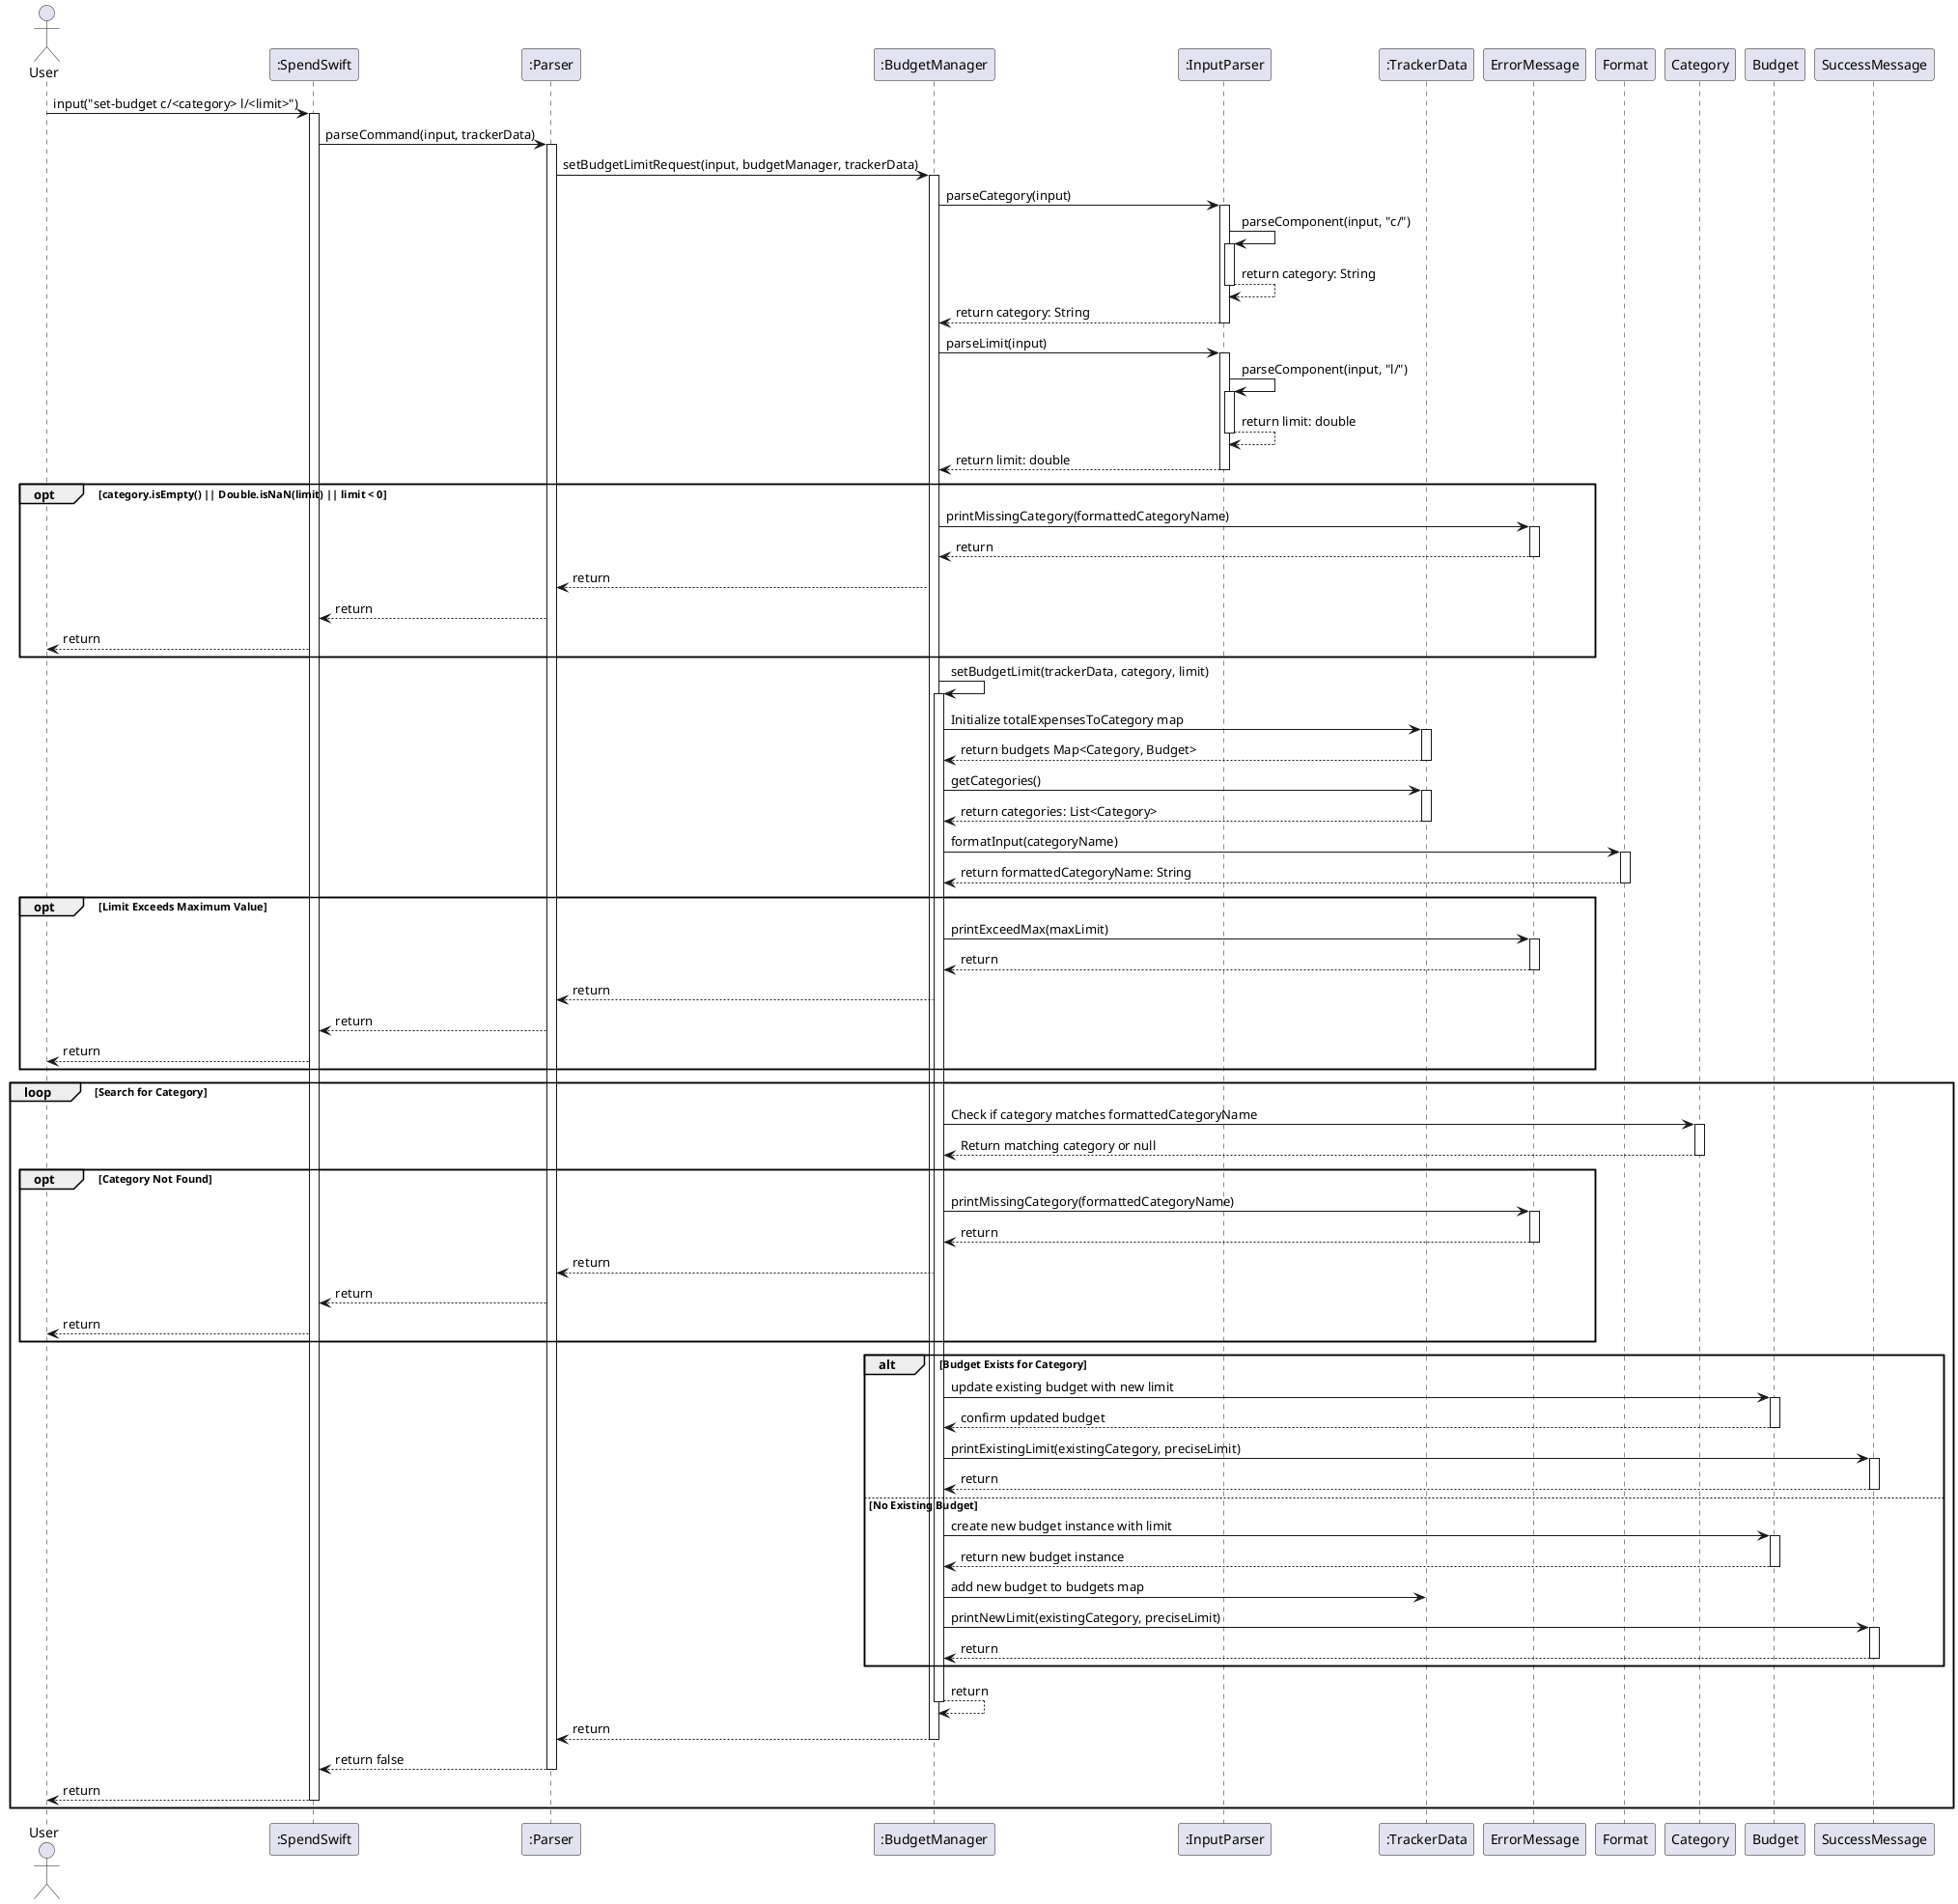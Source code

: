 @startuml

actor User
participant ":SpendSwift" as SpendSwift
participant ":Parser" as Parser
participant ":BudgetManager" as BudgetManager
participant ":InputParser" as InputParser
participant ":TrackerData" as TrackerData

User -> SpendSwift : input("set-budget c/<category> l/<limit>")
activate SpendSwift
SpendSwift -> Parser : parseCommand(input, trackerData)

activate Parser
Parser -> BudgetManager : setBudgetLimitRequest(input, budgetManager, trackerData)

activate BudgetManager
BudgetManager -> InputParser : parseCategory(input)
activate InputParser
InputParser -> InputParser : parseComponent(input, "c/")
    activate InputParser
    InputParser --> InputParser : return category: String
    deactivate InputParser
InputParser --> BudgetManager : return category: String
deactivate InputParser

BudgetManager -> InputParser : parseLimit(input)
activate InputParser
InputParser -> InputParser : parseComponent(input, "l/")
    activate InputParser
    InputParser --> InputParser : return limit: double
    deactivate InputParser
InputParser --> BudgetManager : return limit: double
deactivate InputParser

opt category.isEmpty() || Double.isNaN(limit) || limit < 0
    BudgetManager -> ErrorMessage : printMissingCategory(formattedCategoryName)
    activate ErrorMessage
    ErrorMessage --> BudgetManager : return
    deactivate ErrorMessage
    BudgetManager --> Parser : return
    Parser --> SpendSwift : return
    SpendSwift --> User : return
end

BudgetManager -> BudgetManager : setBudgetLimit(trackerData, category, limit)
activate BudgetManager

BudgetManager -> TrackerData : Initialize totalExpensesToCategory map
activate TrackerData
TrackerData --> BudgetManager : return budgets Map<Category, Budget>
deactivate TrackerData

BudgetManager -> TrackerData : getCategories()
activate TrackerData
TrackerData --> BudgetManager : return categories: List<Category>
deactivate TrackerData

BudgetManager -> Format : formatInput(categoryName)
activate Format
Format --> BudgetManager : return formattedCategoryName: String
deactivate Format

opt Limit Exceeds Maximum Value
    BudgetManager -> ErrorMessage : printExceedMax(maxLimit)
    activate ErrorMessage
    ErrorMessage --> BudgetManager : return
    deactivate ErrorMessage
    BudgetManager --> Parser : return
    Parser --> SpendSwift : return
    SpendSwift --> User : return
end

    loop Search for Category
        BudgetManager -> Category : Check if category matches formattedCategoryName
        activate Category
        Category --> BudgetManager : Return matching category or null
        deactivate Category

    opt Category Not Found
        BudgetManager -> ErrorMessage : printMissingCategory(formattedCategoryName)
        activate ErrorMessage
        ErrorMessage --> BudgetManager : return
        deactivate ErrorMessage
        BudgetManager --> Parser : return
        Parser --> SpendSwift : return
        SpendSwift --> User : return
    end

    alt Budget Exists for Category
        BudgetManager -> Budget : update existing budget with new limit
        activate Budget
        Budget --> BudgetManager : confirm updated budget
        deactivate Budget
        BudgetManager -> SuccessMessage : printExistingLimit(existingCategory, preciseLimit)
        activate SuccessMessage
        SuccessMessage --> BudgetManager : return
        deactivate SuccessMessage
    else No Existing Budget
        BudgetManager -> Budget : create new budget instance with limit
        activate Budget
        Budget --> BudgetManager : return new budget instance
        deactivate Budget
        BudgetManager -> TrackerData : add new budget to budgets map
        BudgetManager -> SuccessMessage : printNewLimit(existingCategory, preciseLimit)
        activate SuccessMessage
        SuccessMessage --> BudgetManager : return
        deactivate SuccessMessage
    end

    BudgetManager --> BudgetManager : return
    deactivate BudgetManager

    BudgetManager --> Parser : return
    deactivate BudgetManager

    Parser --> SpendSwift : return false
    deactivate Parser

    SpendSwift --> User : return
    deactivate SpendSwift

end

@enduml



